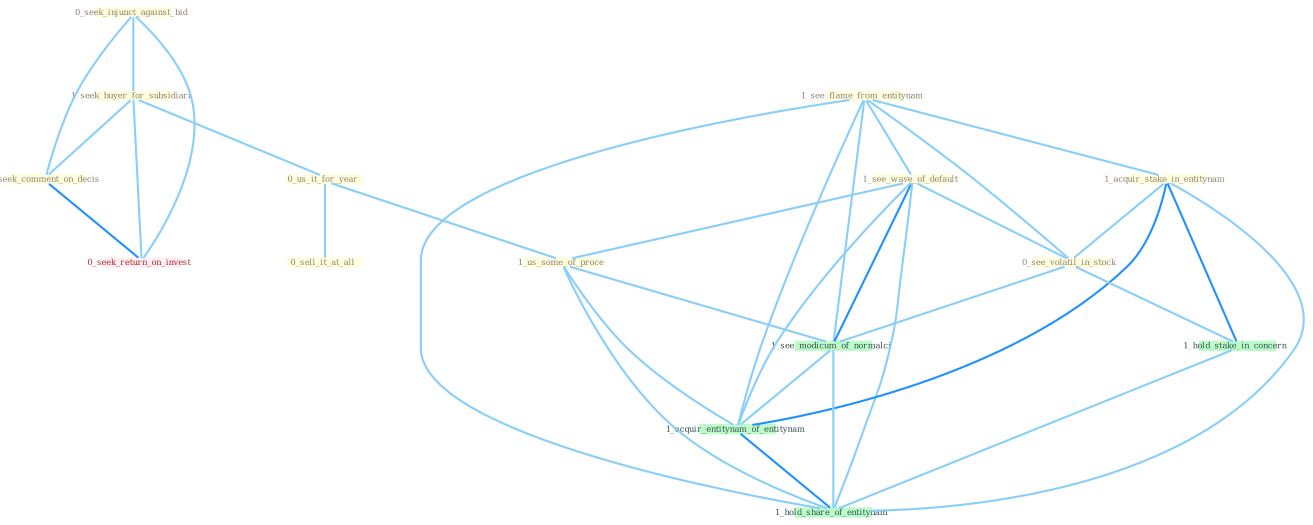 Graph G{ 
    node
    [shape=polygon,style=filled,width=.5,height=.06,color="#BDFCC9",fixedsize=true,fontsize=4,
    fontcolor="#2f4f4f"];
    {node
    [color="#ffffe0", fontcolor="#8b7d6b"] "0_seek_injunct_against_bid " "1_see_flame_from_entitynam " "1_seek_buyer_for_subsidiari " "1_see_wave_of_default " "1_acquir_stake_in_entitynam " "1_seek_comment_on_decis " "0_us_it_for_year " "1_us_some_of_proce " "0_see_volatil_in_stock " "0_sell_it_at_all "}
{node [color="#fff0f5", fontcolor="#b22222"] "0_seek_return_on_invest "}
edge [color="#B0E2FF"];

	"0_seek_injunct_against_bid " -- "1_seek_buyer_for_subsidiari " [w="1", color="#87cefa" ];
	"0_seek_injunct_against_bid " -- "1_seek_comment_on_decis " [w="1", color="#87cefa" ];
	"0_seek_injunct_against_bid " -- "0_seek_return_on_invest " [w="1", color="#87cefa" ];
	"1_see_flame_from_entitynam " -- "1_see_wave_of_default " [w="1", color="#87cefa" ];
	"1_see_flame_from_entitynam " -- "1_acquir_stake_in_entitynam " [w="1", color="#87cefa" ];
	"1_see_flame_from_entitynam " -- "0_see_volatil_in_stock " [w="1", color="#87cefa" ];
	"1_see_flame_from_entitynam " -- "1_see_modicum_of_normalci " [w="1", color="#87cefa" ];
	"1_see_flame_from_entitynam " -- "1_acquir_entitynam_of_entitynam " [w="1", color="#87cefa" ];
	"1_see_flame_from_entitynam " -- "1_hold_share_of_entitynam " [w="1", color="#87cefa" ];
	"1_seek_buyer_for_subsidiari " -- "1_seek_comment_on_decis " [w="1", color="#87cefa" ];
	"1_seek_buyer_for_subsidiari " -- "0_us_it_for_year " [w="1", color="#87cefa" ];
	"1_seek_buyer_for_subsidiari " -- "0_seek_return_on_invest " [w="1", color="#87cefa" ];
	"1_see_wave_of_default " -- "1_us_some_of_proce " [w="1", color="#87cefa" ];
	"1_see_wave_of_default " -- "0_see_volatil_in_stock " [w="1", color="#87cefa" ];
	"1_see_wave_of_default " -- "1_see_modicum_of_normalci " [w="2", color="#1e90ff" , len=0.8];
	"1_see_wave_of_default " -- "1_acquir_entitynam_of_entitynam " [w="1", color="#87cefa" ];
	"1_see_wave_of_default " -- "1_hold_share_of_entitynam " [w="1", color="#87cefa" ];
	"1_acquir_stake_in_entitynam " -- "0_see_volatil_in_stock " [w="1", color="#87cefa" ];
	"1_acquir_stake_in_entitynam " -- "1_hold_stake_in_concern " [w="2", color="#1e90ff" , len=0.8];
	"1_acquir_stake_in_entitynam " -- "1_acquir_entitynam_of_entitynam " [w="2", color="#1e90ff" , len=0.8];
	"1_acquir_stake_in_entitynam " -- "1_hold_share_of_entitynam " [w="1", color="#87cefa" ];
	"1_seek_comment_on_decis " -- "0_seek_return_on_invest " [w="2", color="#1e90ff" , len=0.8];
	"0_us_it_for_year " -- "1_us_some_of_proce " [w="1", color="#87cefa" ];
	"0_us_it_for_year " -- "0_sell_it_at_all " [w="1", color="#87cefa" ];
	"1_us_some_of_proce " -- "1_see_modicum_of_normalci " [w="1", color="#87cefa" ];
	"1_us_some_of_proce " -- "1_acquir_entitynam_of_entitynam " [w="1", color="#87cefa" ];
	"1_us_some_of_proce " -- "1_hold_share_of_entitynam " [w="1", color="#87cefa" ];
	"0_see_volatil_in_stock " -- "1_hold_stake_in_concern " [w="1", color="#87cefa" ];
	"0_see_volatil_in_stock " -- "1_see_modicum_of_normalci " [w="1", color="#87cefa" ];
	"1_hold_stake_in_concern " -- "1_hold_share_of_entitynam " [w="1", color="#87cefa" ];
	"1_see_modicum_of_normalci " -- "1_acquir_entitynam_of_entitynam " [w="1", color="#87cefa" ];
	"1_see_modicum_of_normalci " -- "1_hold_share_of_entitynam " [w="1", color="#87cefa" ];
	"1_acquir_entitynam_of_entitynam " -- "1_hold_share_of_entitynam " [w="2", color="#1e90ff" , len=0.8];
}